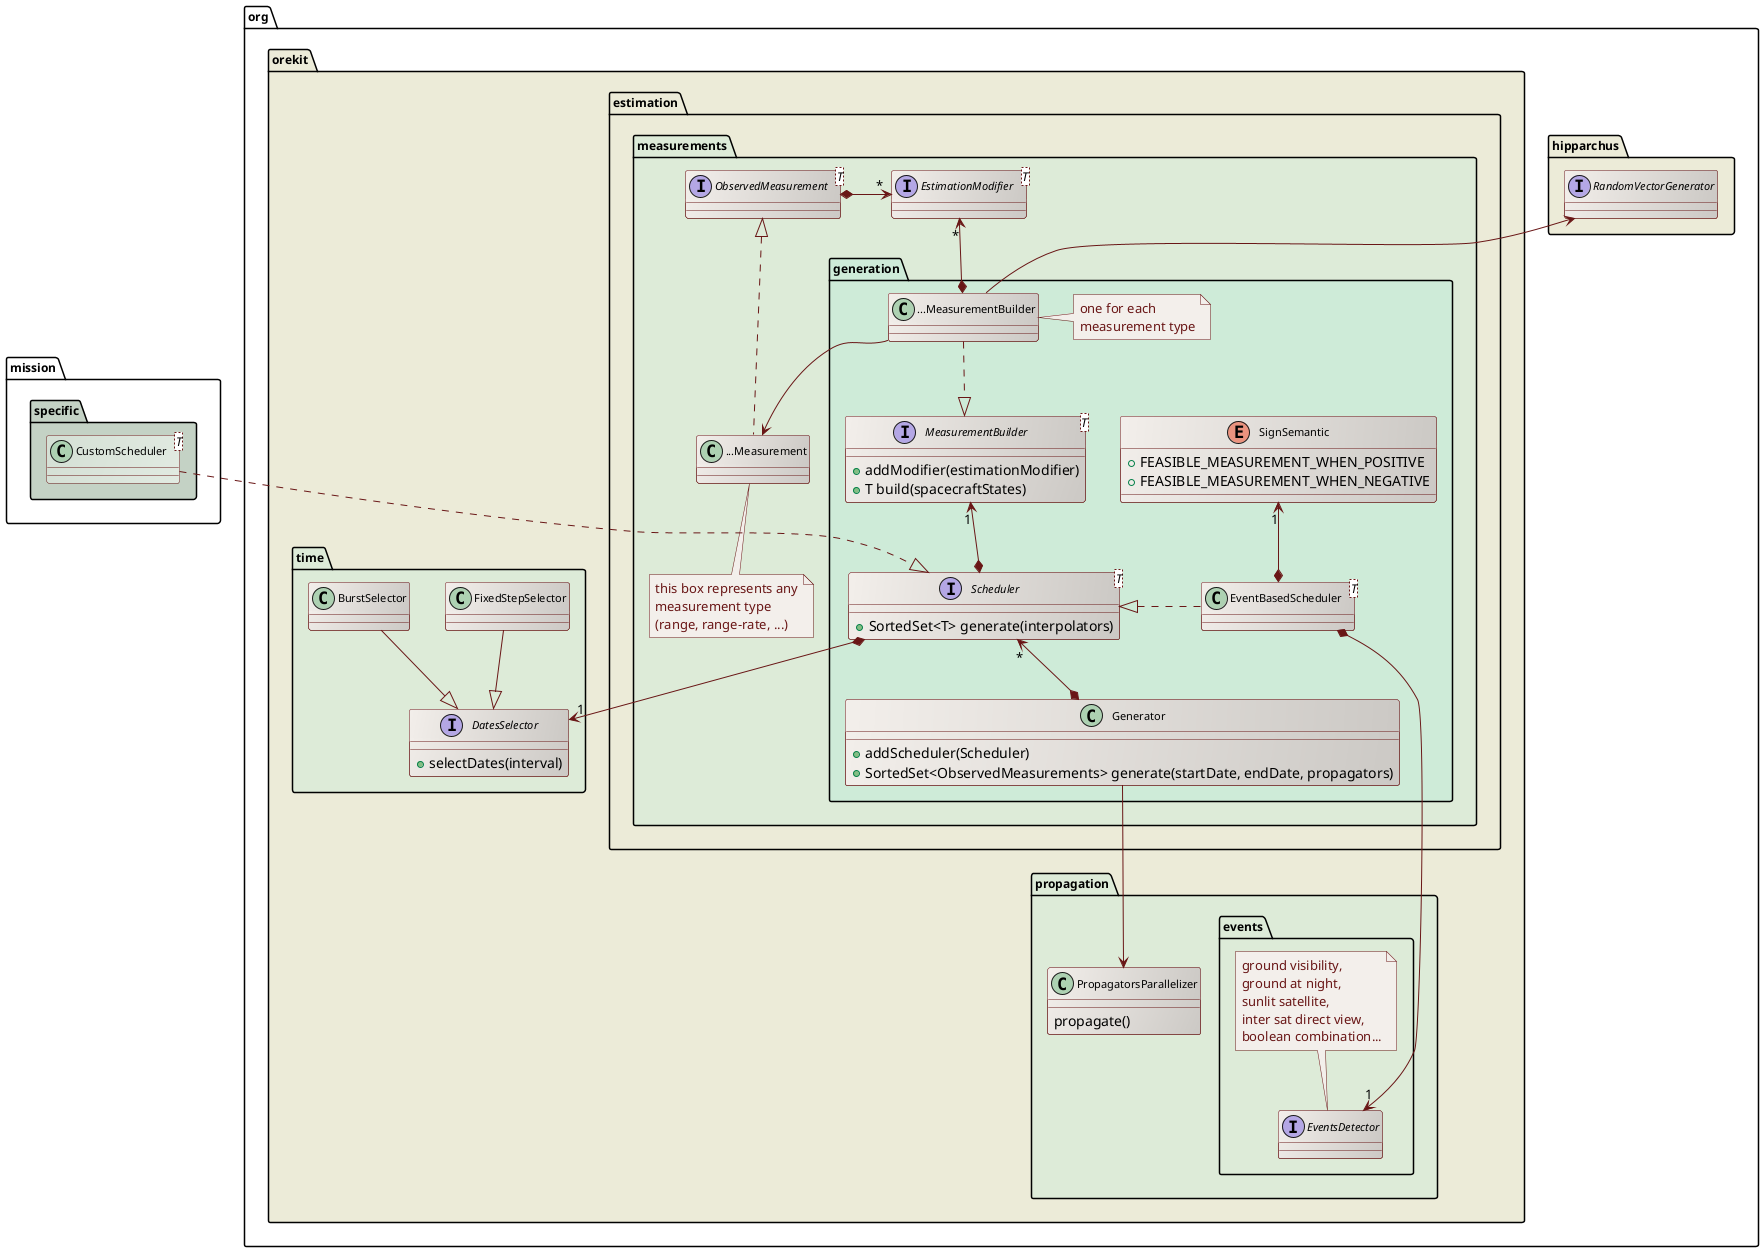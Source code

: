 ' Copyright 2002-2018 CS Systèmes d'Information
' Licensed to CS Systèmes d'Information (CS) under one or more
' contributor license agreements.  See the NOTICE file distributed with
' this work for additional information regarding copyright ownership.
' CS licenses this file to You under the Apache License, Version 2.0
' (the "License"); you may not use this file except in compliance with
' the License.  You may obtain a copy of the License at
'
'   http://www.apache.org/licenses/LICENSE-2.0
'
' Unless required by applicable law or agreed to in writing, software
' distributed under the License is distributed on an "AS IS" BASIS,
' WITHOUT WARRANTIES OR CONDITIONS OF ANY KIND, either express or implied.
' See the License for the specific language governing permissions and
' limitations under the License.
 
@startuml

  skinparam svek                  true
  skinparam ClassBackgroundColor  #F3EFEB/CCC9C5
  skinparam ClassArrowColor       #691616
  skinparam ClassBorderColor      #691616
  skinparam NoteBackgroundColor   #F3EFEB
  skinparam NoteBorderColor       #691616
  skinparam NoteFontColor         #691616
  skinparam ClassFontSize         11
  skinparam PackageFontSize       12

  package org.hipparchus #ECEBD8 {
      interface RandomVectorGenerator
  }

  package org.orekit #ECEBD8 {

    package propagation.events #DDEBD8 {
      interface EventsDetector
      note top
        ground visibility,
        ground at night,
        sunlit satellite,
        inter sat direct view,
        boolean combination...
      end note
    }
    package estimation.measurements #DDEBD8 {

      package generation #CEEBD8 {

        interface "MeasurementBuilder<T>" as MeasurementBuilder_T_ {
          +addModifier(estimationModifier)
          +T build(spacecraftStates)
         }

        class "...MeasurementBuilder" as XXXMeasurementBuilder
        note right
          one for each
          measurement type
        end note

        class Generator {
          +addScheduler(Scheduler)
          +SortedSet<ObservedMeasurements> generate(startDate, endDate, propagators)
        }

        enum SignSemantic {
          +FEASIBLE_MEASUREMENT_WHEN_POSITIVE
          +FEASIBLE_MEASUREMENT_WHEN_NEGATIVE
        }
        class "EventBasedScheduler<T>" as EventBasedScheduler_T_

        interface "Scheduler<T>" as Scheduler_T_ {
          +SortedSet<T> generate(interpolators)
        }

        XXXMeasurementBuilder       ..|>          MeasurementBuilder_T_
        MeasurementBuilder_T_ "1" <--* Scheduler_T_
        XXXMeasurementBuilder -up-> RandomVectorGenerator
        SignSemantic "1" <--* EventBasedScheduler_T_
        Scheduler_T_ <|.left. EventBasedScheduler_T_
        Scheduler_T_ "*" <--* Generator
  
        EventBasedScheduler_T_ *-right-> "1" EventsDetector
      }

      interface "EstimationModifier<T>" as EstimationModifier_T_
      interface "ObservedMeasurement<T>" as ObservedMeasurement_T_
      class "...Measurement" as XXXMeasurement
      note bottom
        this box represents any
        measurement type
        (range, range-rate, ...)
      end note

 
      EstimationModifier_T_  "*" <-left-*          ObservedMeasurement_T_ 
      ObservedMeasurement_T_     <|..          XXXMeasurement
      XXXMeasurementBuilder       -->          XXXMeasurement
      EstimationModifier_T_ "*" <--* XXXMeasurementBuilder 

    }


    package propagation #DDEBD8 {
      class PropagatorsParallelizer {
        propagate()
      }
      Generator --> PropagatorsParallelizer
    }

    package time #DDEBD8 {
        class FixedStepSelector
        class BurstSelector
        interface DatesSelector {
          +selectDates(interval)
        }


        FixedStepSelector --|> DatesSelector
        BurstSelector --|> DatesSelector
        Scheduler_T_ *--> "1" DatesSelector
    }

  }

  package mission.specific #C4D2C5 {
    class "CustomScheduler<T>" as CustomScheduler_T_ #D5E0D5/E2EBE2
    Scheduler_T_ <|.up. CustomScheduler_T_
  }

@enduml
